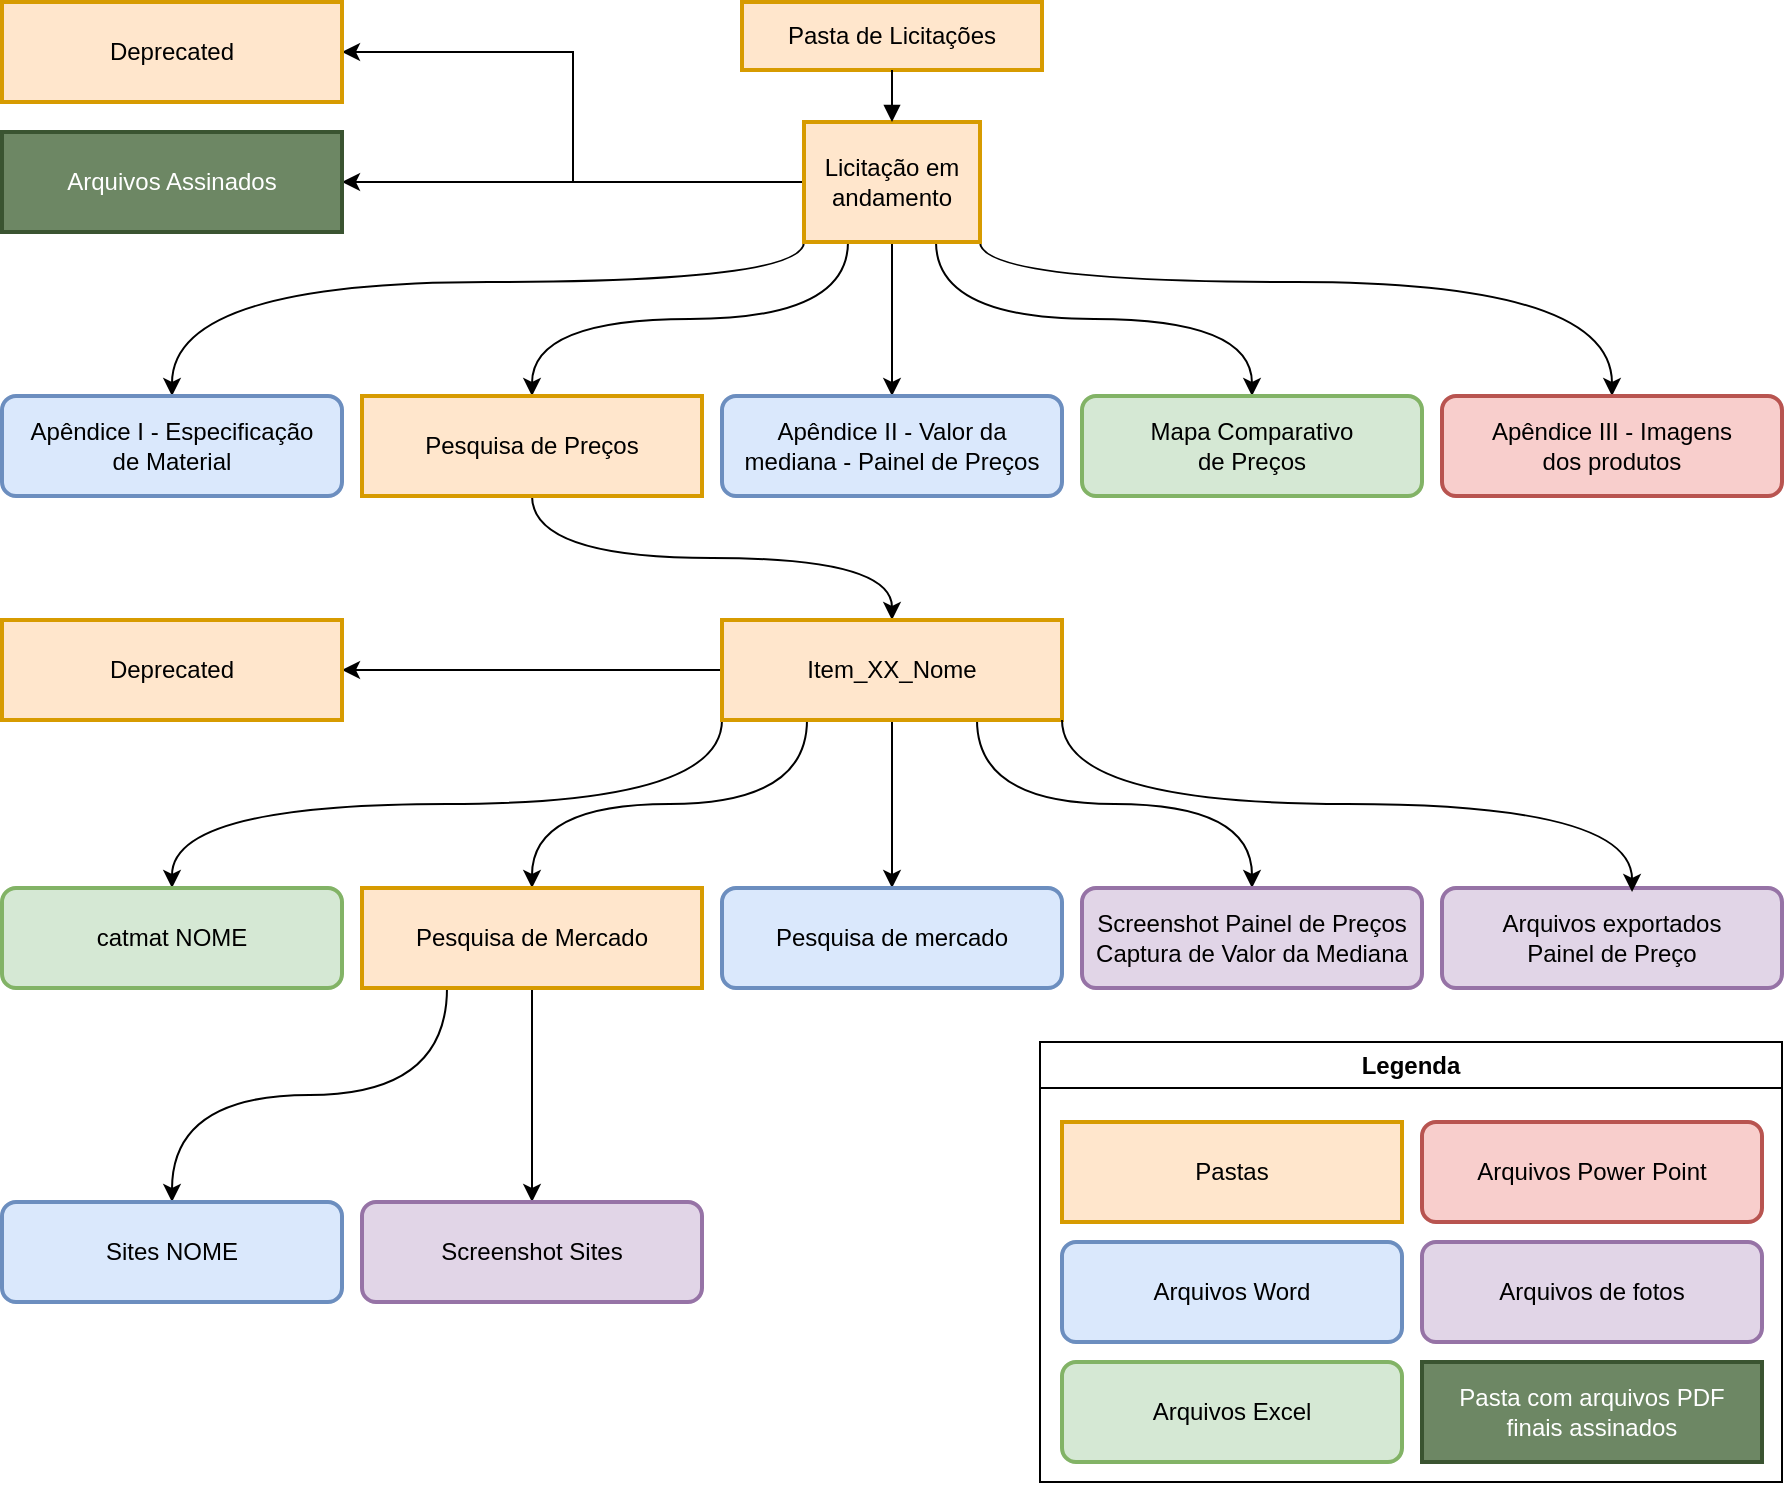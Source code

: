 <mxfile version="24.6.4" type="github">
  <diagram name="Página-1" id="j4Wvm1hethipR3gD90KR">
    <mxGraphModel dx="2441" dy="792" grid="1" gridSize="10" guides="1" tooltips="1" connect="1" arrows="1" fold="1" page="1" pageScale="1" pageWidth="1169" pageHeight="827" math="0" shadow="0">
      <root>
        <mxCell id="0" />
        <mxCell id="1" parent="0" />
        <mxCell id="2" value="Pasta de Licitações" style="whiteSpace=wrap;strokeWidth=2;fillColor=#ffe6cc;strokeColor=#d79b00;" parent="1" vertex="1">
          <mxGeometry x="-760" y="44" width="150" height="34" as="geometry" />
        </mxCell>
        <mxCell id="PNdbc9yCol_e83TEmmqa-24" style="edgeStyle=orthogonalEdgeStyle;rounded=0;orthogonalLoop=1;jettySize=auto;html=1;exitX=0;exitY=1;exitDx=0;exitDy=0;entryX=0.5;entryY=0;entryDx=0;entryDy=0;curved=1;" edge="1" parent="1" source="3" target="8">
          <mxGeometry relative="1" as="geometry">
            <Array as="points">
              <mxPoint x="-729" y="184" />
              <mxPoint x="-1045" y="184" />
            </Array>
          </mxGeometry>
        </mxCell>
        <mxCell id="PNdbc9yCol_e83TEmmqa-25" style="edgeStyle=orthogonalEdgeStyle;rounded=0;orthogonalLoop=1;jettySize=auto;html=1;exitX=0.25;exitY=1;exitDx=0;exitDy=0;entryX=0.5;entryY=0;entryDx=0;entryDy=0;curved=1;" edge="1" parent="1" source="3" target="PNdbc9yCol_e83TEmmqa-20">
          <mxGeometry relative="1" as="geometry" />
        </mxCell>
        <mxCell id="PNdbc9yCol_e83TEmmqa-36" style="edgeStyle=orthogonalEdgeStyle;rounded=0;orthogonalLoop=1;jettySize=auto;html=1;exitX=0;exitY=0.5;exitDx=0;exitDy=0;entryX=1;entryY=0.5;entryDx=0;entryDy=0;" edge="1" parent="1" source="3" target="PNdbc9yCol_e83TEmmqa-32">
          <mxGeometry relative="1" as="geometry" />
        </mxCell>
        <mxCell id="PNdbc9yCol_e83TEmmqa-38" style="edgeStyle=orthogonalEdgeStyle;rounded=0;orthogonalLoop=1;jettySize=auto;html=1;exitX=0;exitY=0.5;exitDx=0;exitDy=0;entryX=1;entryY=0.5;entryDx=0;entryDy=0;" edge="1" parent="1" source="3" target="PNdbc9yCol_e83TEmmqa-37">
          <mxGeometry relative="1" as="geometry" />
        </mxCell>
        <mxCell id="PNdbc9yCol_e83TEmmqa-66" style="edgeStyle=orthogonalEdgeStyle;rounded=0;orthogonalLoop=1;jettySize=auto;html=1;exitX=0.5;exitY=1;exitDx=0;exitDy=0;entryX=0.5;entryY=0;entryDx=0;entryDy=0;" edge="1" parent="1" source="3" target="PNdbc9yCol_e83TEmmqa-26">
          <mxGeometry relative="1" as="geometry" />
        </mxCell>
        <mxCell id="PNdbc9yCol_e83TEmmqa-67" style="edgeStyle=orthogonalEdgeStyle;rounded=0;orthogonalLoop=1;jettySize=auto;html=1;exitX=0.75;exitY=1;exitDx=0;exitDy=0;entryX=0.5;entryY=0;entryDx=0;entryDy=0;curved=1;" edge="1" parent="1" source="3" target="PNdbc9yCol_e83TEmmqa-29">
          <mxGeometry relative="1" as="geometry" />
        </mxCell>
        <mxCell id="PNdbc9yCol_e83TEmmqa-68" style="edgeStyle=orthogonalEdgeStyle;rounded=0;orthogonalLoop=1;jettySize=auto;html=1;exitX=1;exitY=1;exitDx=0;exitDy=0;entryX=0.5;entryY=0;entryDx=0;entryDy=0;curved=1;" edge="1" parent="1" source="3" target="PNdbc9yCol_e83TEmmqa-34">
          <mxGeometry relative="1" as="geometry">
            <Array as="points">
              <mxPoint x="-641" y="184" />
              <mxPoint x="-325" y="184" />
            </Array>
          </mxGeometry>
        </mxCell>
        <mxCell id="3" value="Licitação em andamento" style="whiteSpace=wrap;strokeWidth=2;fillColor=#ffe6cc;strokeColor=#d79b00;" parent="1" vertex="1">
          <mxGeometry x="-729" y="104" width="88" height="60" as="geometry" />
        </mxCell>
        <mxCell id="8" value="Apêndice I - Especificação&#xa;de Material" style="rounded=1;absoluteArcSize=1;arcSize=14;whiteSpace=wrap;strokeWidth=2;fillColor=#dae8fc;strokeColor=#6c8ebf;" parent="1" vertex="1">
          <mxGeometry x="-1130" y="241" width="170" height="50" as="geometry" />
        </mxCell>
        <mxCell id="12" value="" style="curved=1;startArrow=none;endArrow=block;exitX=0.5;exitY=1;entryX=0.5;entryY=0;" parent="1" source="2" target="3" edge="1">
          <mxGeometry relative="1" as="geometry">
            <Array as="points" />
          </mxGeometry>
        </mxCell>
        <mxCell id="PNdbc9yCol_e83TEmmqa-54" style="edgeStyle=orthogonalEdgeStyle;rounded=0;orthogonalLoop=1;jettySize=auto;html=1;exitX=0.5;exitY=1;exitDx=0;exitDy=0;entryX=0.5;entryY=0;entryDx=0;entryDy=0;curved=1;" edge="1" parent="1" source="PNdbc9yCol_e83TEmmqa-20" target="PNdbc9yCol_e83TEmmqa-40">
          <mxGeometry relative="1" as="geometry" />
        </mxCell>
        <mxCell id="PNdbc9yCol_e83TEmmqa-20" value="Pesquisa de Preços" style="rounded=0;absoluteArcSize=1;arcSize=14;whiteSpace=wrap;strokeWidth=2;fillColor=#ffe6cc;strokeColor=#d79b00;" vertex="1" parent="1">
          <mxGeometry x="-950" y="241" width="170" height="50" as="geometry" />
        </mxCell>
        <mxCell id="PNdbc9yCol_e83TEmmqa-26" value="Apêndice II - Valor da&#xa;mediana - Painel de Preços" style="rounded=1;absoluteArcSize=1;arcSize=14;whiteSpace=wrap;strokeWidth=2;fillColor=#dae8fc;strokeColor=#6c8ebf;" vertex="1" parent="1">
          <mxGeometry x="-770" y="241" width="170" height="50" as="geometry" />
        </mxCell>
        <mxCell id="PNdbc9yCol_e83TEmmqa-29" value="Mapa Comparativo&#xa;de Preços" style="rounded=1;absoluteArcSize=1;arcSize=14;whiteSpace=wrap;strokeWidth=2;fillColor=#d5e8d4;strokeColor=#82b366;" vertex="1" parent="1">
          <mxGeometry x="-590" y="241" width="170" height="50" as="geometry" />
        </mxCell>
        <mxCell id="PNdbc9yCol_e83TEmmqa-32" value="Deprecated" style="rounded=0;absoluteArcSize=1;arcSize=14;whiteSpace=wrap;strokeWidth=2;fillColor=#ffe6cc;strokeColor=#d79b00;" vertex="1" parent="1">
          <mxGeometry x="-1130" y="44" width="170" height="50" as="geometry" />
        </mxCell>
        <mxCell id="PNdbc9yCol_e83TEmmqa-34" value="Apêndice III - Imagens&#xa;dos produtos" style="rounded=1;absoluteArcSize=1;arcSize=14;whiteSpace=wrap;strokeWidth=2;fillColor=#f8cecc;strokeColor=#b85450;" vertex="1" parent="1">
          <mxGeometry x="-410" y="241" width="170" height="50" as="geometry" />
        </mxCell>
        <mxCell id="PNdbc9yCol_e83TEmmqa-37" value="Arquivos Assinados" style="rounded=0;absoluteArcSize=1;arcSize=14;whiteSpace=wrap;strokeWidth=2;fillColor=#6d8764;strokeColor=#3A5431;fontColor=#ffffff;" vertex="1" parent="1">
          <mxGeometry x="-1130" y="109" width="170" height="50" as="geometry" />
        </mxCell>
        <mxCell id="PNdbc9yCol_e83TEmmqa-53" style="edgeStyle=orthogonalEdgeStyle;rounded=0;orthogonalLoop=1;jettySize=auto;html=1;exitX=0;exitY=0.5;exitDx=0;exitDy=0;entryX=1;entryY=0.5;entryDx=0;entryDy=0;" edge="1" parent="1" source="PNdbc9yCol_e83TEmmqa-40" target="PNdbc9yCol_e83TEmmqa-50">
          <mxGeometry relative="1" as="geometry" />
        </mxCell>
        <mxCell id="PNdbc9yCol_e83TEmmqa-63" style="edgeStyle=orthogonalEdgeStyle;rounded=0;orthogonalLoop=1;jettySize=auto;html=1;exitX=0.5;exitY=1;exitDx=0;exitDy=0;entryX=0.5;entryY=0;entryDx=0;entryDy=0;curved=1;" edge="1" parent="1" source="PNdbc9yCol_e83TEmmqa-40" target="PNdbc9yCol_e83TEmmqa-58">
          <mxGeometry relative="1" as="geometry" />
        </mxCell>
        <mxCell id="PNdbc9yCol_e83TEmmqa-64" style="edgeStyle=orthogonalEdgeStyle;rounded=0;orthogonalLoop=1;jettySize=auto;html=1;exitX=0.75;exitY=1;exitDx=0;exitDy=0;entryX=0.5;entryY=0;entryDx=0;entryDy=0;curved=1;" edge="1" parent="1" source="PNdbc9yCol_e83TEmmqa-40" target="PNdbc9yCol_e83TEmmqa-61">
          <mxGeometry relative="1" as="geometry" />
        </mxCell>
        <mxCell id="PNdbc9yCol_e83TEmmqa-71" style="edgeStyle=orthogonalEdgeStyle;rounded=0;orthogonalLoop=1;jettySize=auto;html=1;exitX=0;exitY=1;exitDx=0;exitDy=0;entryX=0.5;entryY=0;entryDx=0;entryDy=0;curved=1;" edge="1" parent="1" source="PNdbc9yCol_e83TEmmqa-40" target="PNdbc9yCol_e83TEmmqa-56">
          <mxGeometry relative="1" as="geometry" />
        </mxCell>
        <mxCell id="PNdbc9yCol_e83TEmmqa-72" style="edgeStyle=orthogonalEdgeStyle;rounded=0;orthogonalLoop=1;jettySize=auto;html=1;exitX=0.25;exitY=1;exitDx=0;exitDy=0;entryX=0.5;entryY=0;entryDx=0;entryDy=0;curved=1;" edge="1" parent="1" source="PNdbc9yCol_e83TEmmqa-40" target="PNdbc9yCol_e83TEmmqa-52">
          <mxGeometry relative="1" as="geometry" />
        </mxCell>
        <mxCell id="PNdbc9yCol_e83TEmmqa-40" value="Item_XX_Nome" style="rounded=0;absoluteArcSize=1;arcSize=14;whiteSpace=wrap;strokeWidth=2;fillColor=#ffe6cc;strokeColor=#d79b00;" vertex="1" parent="1">
          <mxGeometry x="-770" y="353" width="170" height="50" as="geometry" />
        </mxCell>
        <mxCell id="PNdbc9yCol_e83TEmmqa-50" value="Deprecated" style="rounded=0;absoluteArcSize=1;arcSize=14;whiteSpace=wrap;strokeWidth=2;fillColor=#ffe6cc;strokeColor=#d79b00;" vertex="1" parent="1">
          <mxGeometry x="-1130" y="353" width="170" height="50" as="geometry" />
        </mxCell>
        <mxCell id="PNdbc9yCol_e83TEmmqa-75" style="edgeStyle=orthogonalEdgeStyle;rounded=0;orthogonalLoop=1;jettySize=auto;html=1;exitX=0.5;exitY=1;exitDx=0;exitDy=0;entryX=0.5;entryY=0;entryDx=0;entryDy=0;" edge="1" parent="1" source="PNdbc9yCol_e83TEmmqa-52" target="PNdbc9yCol_e83TEmmqa-74">
          <mxGeometry relative="1" as="geometry" />
        </mxCell>
        <mxCell id="PNdbc9yCol_e83TEmmqa-76" style="edgeStyle=orthogonalEdgeStyle;rounded=0;orthogonalLoop=1;jettySize=auto;html=1;exitX=0.25;exitY=1;exitDx=0;exitDy=0;entryX=0.5;entryY=0;entryDx=0;entryDy=0;curved=1;" edge="1" parent="1" source="PNdbc9yCol_e83TEmmqa-52" target="PNdbc9yCol_e83TEmmqa-73">
          <mxGeometry relative="1" as="geometry" />
        </mxCell>
        <mxCell id="PNdbc9yCol_e83TEmmqa-52" value="Pesquisa de Mercado" style="rounded=0;absoluteArcSize=1;arcSize=14;whiteSpace=wrap;strokeWidth=2;fillColor=#ffe6cc;strokeColor=#d79b00;" vertex="1" parent="1">
          <mxGeometry x="-950" y="487" width="170" height="50" as="geometry" />
        </mxCell>
        <mxCell id="PNdbc9yCol_e83TEmmqa-56" value="catmat NOME" style="rounded=1;absoluteArcSize=1;arcSize=14;whiteSpace=wrap;strokeWidth=2;fillColor=#d5e8d4;strokeColor=#82b366;" vertex="1" parent="1">
          <mxGeometry x="-1130" y="487" width="170" height="50" as="geometry" />
        </mxCell>
        <mxCell id="PNdbc9yCol_e83TEmmqa-58" value="Pesquisa de mercado" style="rounded=1;absoluteArcSize=1;arcSize=14;whiteSpace=wrap;strokeWidth=2;fillColor=#dae8fc;strokeColor=#6c8ebf;" vertex="1" parent="1">
          <mxGeometry x="-770" y="487" width="170" height="50" as="geometry" />
        </mxCell>
        <mxCell id="PNdbc9yCol_e83TEmmqa-60" value="Arquivos exportados&#xa;Painel de Preço" style="rounded=1;absoluteArcSize=1;arcSize=14;whiteSpace=wrap;strokeWidth=2;fillColor=#e1d5e7;strokeColor=#9673a6;" vertex="1" parent="1">
          <mxGeometry x="-410" y="487" width="170" height="50" as="geometry" />
        </mxCell>
        <mxCell id="PNdbc9yCol_e83TEmmqa-61" value="Screenshot Painel de Preços&#xa;Captura de Valor da Mediana" style="rounded=1;absoluteArcSize=1;arcSize=14;whiteSpace=wrap;strokeWidth=2;fillColor=#e1d5e7;strokeColor=#9673a6;" vertex="1" parent="1">
          <mxGeometry x="-590" y="487" width="170" height="50" as="geometry" />
        </mxCell>
        <mxCell id="PNdbc9yCol_e83TEmmqa-70" style="edgeStyle=orthogonalEdgeStyle;rounded=0;orthogonalLoop=1;jettySize=auto;html=1;exitX=1;exitY=1;exitDx=0;exitDy=0;entryX=0.559;entryY=0.04;entryDx=0;entryDy=0;entryPerimeter=0;curved=1;" edge="1" parent="1" source="PNdbc9yCol_e83TEmmqa-40" target="PNdbc9yCol_e83TEmmqa-60">
          <mxGeometry relative="1" as="geometry" />
        </mxCell>
        <mxCell id="PNdbc9yCol_e83TEmmqa-73" value="Sites NOME" style="rounded=1;absoluteArcSize=1;arcSize=14;whiteSpace=wrap;strokeWidth=2;fillColor=#dae8fc;strokeColor=#6c8ebf;" vertex="1" parent="1">
          <mxGeometry x="-1130" y="644" width="170" height="50" as="geometry" />
        </mxCell>
        <mxCell id="PNdbc9yCol_e83TEmmqa-74" value="Screenshot Sites" style="rounded=1;absoluteArcSize=1;arcSize=14;whiteSpace=wrap;strokeWidth=2;fillColor=#e1d5e7;strokeColor=#9673a6;" vertex="1" parent="1">
          <mxGeometry x="-950" y="644" width="170" height="50" as="geometry" />
        </mxCell>
        <mxCell id="PNdbc9yCol_e83TEmmqa-77" value="Legenda" style="swimlane;whiteSpace=wrap;html=1;" vertex="1" parent="1">
          <mxGeometry x="-611" y="564" width="371" height="220" as="geometry">
            <mxRectangle x="359" y="580" width="90" height="30" as="alternateBounds" />
          </mxGeometry>
        </mxCell>
        <mxCell id="PNdbc9yCol_e83TEmmqa-78" value="Pastas" style="rounded=0;absoluteArcSize=1;arcSize=14;whiteSpace=wrap;strokeWidth=2;fillColor=#ffe6cc;strokeColor=#d79b00;" vertex="1" parent="PNdbc9yCol_e83TEmmqa-77">
          <mxGeometry x="11" y="40" width="170" height="50" as="geometry" />
        </mxCell>
        <mxCell id="PNdbc9yCol_e83TEmmqa-79" value="Arquivos Word" style="rounded=1;absoluteArcSize=1;arcSize=14;whiteSpace=wrap;strokeWidth=2;fillColor=#dae8fc;strokeColor=#6c8ebf;" vertex="1" parent="PNdbc9yCol_e83TEmmqa-77">
          <mxGeometry x="11" y="100" width="170" height="50" as="geometry" />
        </mxCell>
        <mxCell id="PNdbc9yCol_e83TEmmqa-80" value="Arquivos Excel" style="rounded=1;absoluteArcSize=1;arcSize=14;whiteSpace=wrap;strokeWidth=2;fillColor=#d5e8d4;strokeColor=#82b366;" vertex="1" parent="PNdbc9yCol_e83TEmmqa-77">
          <mxGeometry x="11" y="160" width="170" height="50" as="geometry" />
        </mxCell>
        <mxCell id="PNdbc9yCol_e83TEmmqa-81" value="Arquivos Power Point" style="rounded=1;absoluteArcSize=1;arcSize=14;whiteSpace=wrap;strokeWidth=2;fillColor=#f8cecc;strokeColor=#b85450;" vertex="1" parent="PNdbc9yCol_e83TEmmqa-77">
          <mxGeometry x="191" y="40" width="170" height="50" as="geometry" />
        </mxCell>
        <mxCell id="PNdbc9yCol_e83TEmmqa-82" value="Arquivos de fotos" style="rounded=1;absoluteArcSize=1;arcSize=14;whiteSpace=wrap;strokeWidth=2;fillColor=#e1d5e7;strokeColor=#9673a6;" vertex="1" parent="PNdbc9yCol_e83TEmmqa-77">
          <mxGeometry x="191" y="100" width="170" height="50" as="geometry" />
        </mxCell>
        <mxCell id="PNdbc9yCol_e83TEmmqa-84" value="Pasta com arquivos PDF&#xa;finais assinados" style="rounded=0;absoluteArcSize=1;arcSize=14;whiteSpace=wrap;strokeWidth=2;fillColor=#6d8764;strokeColor=#3A5431;fontColor=#ffffff;" vertex="1" parent="PNdbc9yCol_e83TEmmqa-77">
          <mxGeometry x="191" y="160" width="170" height="50" as="geometry" />
        </mxCell>
      </root>
    </mxGraphModel>
  </diagram>
</mxfile>
